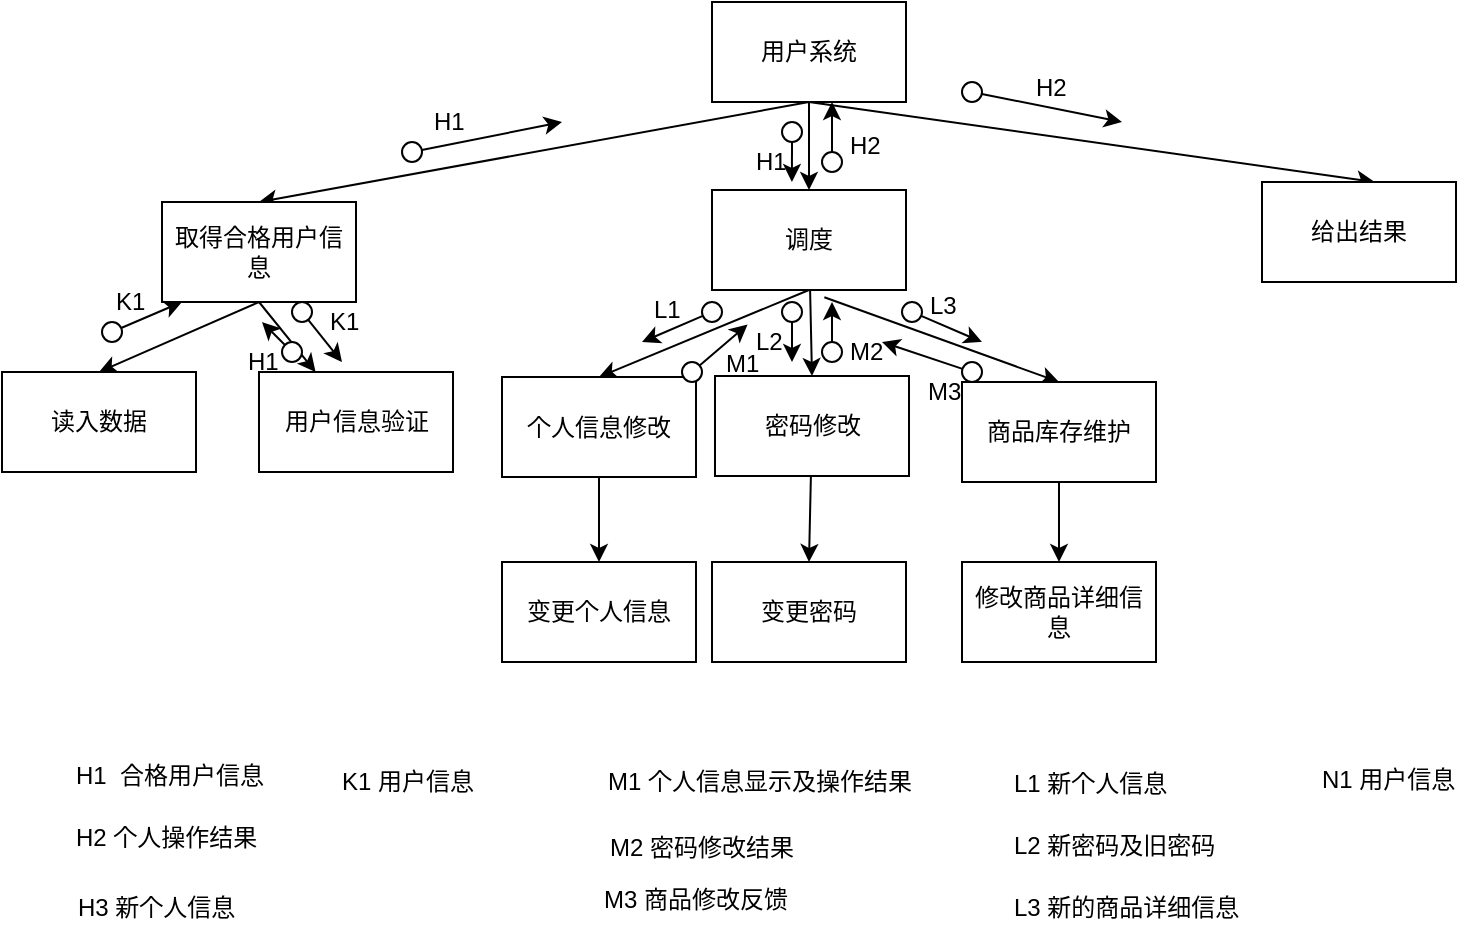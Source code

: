 <mxfile version="10.6.9" type="github"><diagram id="Ml1akoGXfXdigbWc4e9D" name="Page-1"><mxGraphModel dx="840" dy="452" grid="1" gridSize="10" guides="1" tooltips="1" connect="1" arrows="1" fold="1" page="1" pageScale="1" pageWidth="827" pageHeight="1169" math="0" shadow="0"><root><mxCell id="0"/><mxCell id="1" parent="0"/><mxCell id="SAhLU-HxCDPdD4LgwVdP-1" style="rounded=0;orthogonalLoop=1;jettySize=auto;html=1;entryX=0.5;entryY=0;entryDx=0;entryDy=0;exitX=0.5;exitY=1;exitDx=0;exitDy=0;" parent="1" source="SAhLU-HxCDPdD4LgwVdP-4" target="SAhLU-HxCDPdD4LgwVdP-7" edge="1"><mxGeometry relative="1" as="geometry"/></mxCell><mxCell id="SAhLU-HxCDPdD4LgwVdP-2" style="edgeStyle=none;rounded=0;orthogonalLoop=1;jettySize=auto;html=1;entryX=0.5;entryY=0;entryDx=0;entryDy=0;" parent="1" source="SAhLU-HxCDPdD4LgwVdP-4" target="SAhLU-HxCDPdD4LgwVdP-11" edge="1"><mxGeometry relative="1" as="geometry"/></mxCell><mxCell id="SAhLU-HxCDPdD4LgwVdP-3" style="edgeStyle=none;rounded=0;orthogonalLoop=1;jettySize=auto;html=1;entryX=0.581;entryY=0;entryDx=0;entryDy=0;entryPerimeter=0;exitX=0.5;exitY=1;exitDx=0;exitDy=0;" parent="1" source="SAhLU-HxCDPdD4LgwVdP-4" target="SAhLU-HxCDPdD4LgwVdP-12" edge="1"><mxGeometry relative="1" as="geometry"/></mxCell><mxCell id="SAhLU-HxCDPdD4LgwVdP-4" value="用户系统&lt;br&gt;" style="rounded=0;whiteSpace=wrap;html=1;" parent="1" vertex="1"><mxGeometry x="355" width="97" height="50" as="geometry"/></mxCell><mxCell id="SAhLU-HxCDPdD4LgwVdP-5" style="edgeStyle=none;rounded=0;orthogonalLoop=1;jettySize=auto;html=1;entryX=0.5;entryY=0;entryDx=0;entryDy=0;exitX=0.5;exitY=1;exitDx=0;exitDy=0;" parent="1" source="SAhLU-HxCDPdD4LgwVdP-7" target="SAhLU-HxCDPdD4LgwVdP-14" edge="1"><mxGeometry relative="1" as="geometry"/></mxCell><mxCell id="SAhLU-HxCDPdD4LgwVdP-6" style="edgeStyle=none;rounded=0;orthogonalLoop=1;jettySize=auto;html=1;exitX=0.5;exitY=1;exitDx=0;exitDy=0;" parent="1" source="SAhLU-HxCDPdD4LgwVdP-7" target="SAhLU-HxCDPdD4LgwVdP-15" edge="1"><mxGeometry relative="1" as="geometry"/></mxCell><mxCell id="SAhLU-HxCDPdD4LgwVdP-7" value="取得合格用户信息&lt;br&gt;" style="rounded=0;whiteSpace=wrap;html=1;" parent="1" vertex="1"><mxGeometry x="80" y="100" width="97" height="50" as="geometry"/></mxCell><mxCell id="SAhLU-HxCDPdD4LgwVdP-8" style="edgeStyle=none;rounded=0;orthogonalLoop=1;jettySize=auto;html=1;entryX=0.5;entryY=0;entryDx=0;entryDy=0;exitX=0.5;exitY=1;exitDx=0;exitDy=0;" parent="1" source="SAhLU-HxCDPdD4LgwVdP-11" target="SAhLU-HxCDPdD4LgwVdP-18" edge="1"><mxGeometry relative="1" as="geometry"/></mxCell><mxCell id="SAhLU-HxCDPdD4LgwVdP-9" style="edgeStyle=none;rounded=0;orthogonalLoop=1;jettySize=auto;html=1;entryX=0.5;entryY=0;entryDx=0;entryDy=0;" parent="1" source="SAhLU-HxCDPdD4LgwVdP-11" target="SAhLU-HxCDPdD4LgwVdP-20" edge="1"><mxGeometry relative="1" as="geometry"/></mxCell><mxCell id="SAhLU-HxCDPdD4LgwVdP-10" style="edgeStyle=none;rounded=0;orthogonalLoop=1;jettySize=auto;html=1;entryX=0.5;entryY=0;entryDx=0;entryDy=0;exitX=0.579;exitY=1.072;exitDx=0;exitDy=0;exitPerimeter=0;" parent="1" source="SAhLU-HxCDPdD4LgwVdP-11" target="SAhLU-HxCDPdD4LgwVdP-24" edge="1"><mxGeometry relative="1" as="geometry"/></mxCell><mxCell id="SAhLU-HxCDPdD4LgwVdP-11" value="调度&lt;br&gt;" style="rounded=0;whiteSpace=wrap;html=1;" parent="1" vertex="1"><mxGeometry x="355" y="94" width="97" height="50" as="geometry"/></mxCell><mxCell id="SAhLU-HxCDPdD4LgwVdP-12" value="给出结果" style="rounded=0;whiteSpace=wrap;html=1;" parent="1" vertex="1"><mxGeometry x="630" y="90" width="97" height="50" as="geometry"/></mxCell><mxCell id="SAhLU-HxCDPdD4LgwVdP-14" value="读入数据&lt;br&gt;" style="rounded=0;whiteSpace=wrap;html=1;" parent="1" vertex="1"><mxGeometry y="185" width="97" height="50" as="geometry"/></mxCell><mxCell id="SAhLU-HxCDPdD4LgwVdP-15" value="用户信息验证" style="rounded=0;whiteSpace=wrap;html=1;" parent="1" vertex="1"><mxGeometry x="128.5" y="185" width="97" height="50" as="geometry"/></mxCell><mxCell id="SAhLU-HxCDPdD4LgwVdP-17" style="edgeStyle=none;rounded=0;orthogonalLoop=1;jettySize=auto;html=1;entryX=0.5;entryY=0;entryDx=0;entryDy=0;" parent="1" source="SAhLU-HxCDPdD4LgwVdP-18" target="SAhLU-HxCDPdD4LgwVdP-21" edge="1"><mxGeometry relative="1" as="geometry"/></mxCell><mxCell id="SAhLU-HxCDPdD4LgwVdP-18" value="个人信息修改&lt;br&gt;" style="rounded=0;whiteSpace=wrap;html=1;" parent="1" vertex="1"><mxGeometry x="250" y="187.5" width="97" height="50" as="geometry"/></mxCell><mxCell id="SAhLU-HxCDPdD4LgwVdP-19" style="edgeStyle=none;rounded=0;orthogonalLoop=1;jettySize=auto;html=1;entryX=0.5;entryY=0;entryDx=0;entryDy=0;" parent="1" source="SAhLU-HxCDPdD4LgwVdP-20" target="SAhLU-HxCDPdD4LgwVdP-22" edge="1"><mxGeometry relative="1" as="geometry"/></mxCell><mxCell id="SAhLU-HxCDPdD4LgwVdP-20" value="密码修改&lt;br&gt;" style="rounded=0;whiteSpace=wrap;html=1;" parent="1" vertex="1"><mxGeometry x="356.5" y="187" width="97" height="50" as="geometry"/></mxCell><mxCell id="SAhLU-HxCDPdD4LgwVdP-21" value="变更个人信息&lt;br&gt;" style="rounded=0;whiteSpace=wrap;html=1;" parent="1" vertex="1"><mxGeometry x="250" y="280" width="97" height="50" as="geometry"/></mxCell><mxCell id="SAhLU-HxCDPdD4LgwVdP-22" value="变更密码&lt;br&gt;" style="rounded=0;whiteSpace=wrap;html=1;" parent="1" vertex="1"><mxGeometry x="355" y="280" width="97" height="50" as="geometry"/></mxCell><mxCell id="SAhLU-HxCDPdD4LgwVdP-23" style="edgeStyle=none;rounded=0;orthogonalLoop=1;jettySize=auto;html=1;entryX=0.5;entryY=0;entryDx=0;entryDy=0;" parent="1" source="SAhLU-HxCDPdD4LgwVdP-24" target="SAhLU-HxCDPdD4LgwVdP-25" edge="1"><mxGeometry relative="1" as="geometry"/></mxCell><mxCell id="SAhLU-HxCDPdD4LgwVdP-24" value="商品库存维护&lt;br&gt;" style="rounded=0;whiteSpace=wrap;html=1;" parent="1" vertex="1"><mxGeometry x="480" y="190" width="97" height="50" as="geometry"/></mxCell><mxCell id="SAhLU-HxCDPdD4LgwVdP-25" value="修改商品详细信息" style="rounded=0;whiteSpace=wrap;html=1;" parent="1" vertex="1"><mxGeometry x="480" y="280" width="97" height="50" as="geometry"/></mxCell><mxCell id="SAhLU-HxCDPdD4LgwVdP-26" style="edgeStyle=none;rounded=0;orthogonalLoop=1;jettySize=auto;html=1;" parent="1" source="SAhLU-HxCDPdD4LgwVdP-27" edge="1"><mxGeometry relative="1" as="geometry"><mxPoint x="280" y="60" as="targetPoint"/></mxGeometry></mxCell><mxCell id="SAhLU-HxCDPdD4LgwVdP-27" value="" style="ellipse;whiteSpace=wrap;html=1;aspect=fixed;" parent="1" vertex="1"><mxGeometry x="200" y="70" width="10" height="10" as="geometry"/></mxCell><mxCell id="SAhLU-HxCDPdD4LgwVdP-28" value="H1&lt;br&gt;" style="text;html=1;resizable=0;points=[];autosize=1;align=left;verticalAlign=top;spacingTop=-4;" parent="1" vertex="1"><mxGeometry x="214" y="50" width="30" height="20" as="geometry"/></mxCell><mxCell id="SAhLU-HxCDPdD4LgwVdP-29" style="edgeStyle=none;rounded=0;orthogonalLoop=1;jettySize=auto;html=1;entryX=0.412;entryY=-0.08;entryDx=0;entryDy=0;entryPerimeter=0;" parent="1" source="SAhLU-HxCDPdD4LgwVdP-30" target="SAhLU-HxCDPdD4LgwVdP-11" edge="1"><mxGeometry relative="1" as="geometry"/></mxCell><mxCell id="SAhLU-HxCDPdD4LgwVdP-30" value="" style="ellipse;whiteSpace=wrap;html=1;aspect=fixed;" parent="1" vertex="1"><mxGeometry x="390" y="60" width="10" height="10" as="geometry"/></mxCell><mxCell id="SAhLU-HxCDPdD4LgwVdP-31" value="H1&lt;br&gt;" style="text;html=1;resizable=0;points=[];autosize=1;align=left;verticalAlign=top;spacingTop=-4;" parent="1" vertex="1"><mxGeometry x="375" y="70" width="30" height="20" as="geometry"/></mxCell><mxCell id="SAhLU-HxCDPdD4LgwVdP-32" style="edgeStyle=none;rounded=0;orthogonalLoop=1;jettySize=auto;html=1;" parent="1" source="SAhLU-HxCDPdD4LgwVdP-33" edge="1"><mxGeometry relative="1" as="geometry"><mxPoint x="415" y="50" as="targetPoint"/></mxGeometry></mxCell><mxCell id="SAhLU-HxCDPdD4LgwVdP-33" value="" style="ellipse;whiteSpace=wrap;html=1;aspect=fixed;" parent="1" vertex="1"><mxGeometry x="410" y="75" width="10" height="10" as="geometry"/></mxCell><mxCell id="SAhLU-HxCDPdD4LgwVdP-34" value="H2&lt;br&gt;" style="text;html=1;resizable=0;points=[];autosize=1;align=left;verticalAlign=top;spacingTop=-4;" parent="1" vertex="1"><mxGeometry x="422" y="62" width="30" height="20" as="geometry"/></mxCell><mxCell id="SAhLU-HxCDPdD4LgwVdP-35" style="edgeStyle=none;rounded=0;orthogonalLoop=1;jettySize=auto;html=1;" parent="1" source="SAhLU-HxCDPdD4LgwVdP-36" edge="1"><mxGeometry relative="1" as="geometry"><mxPoint x="560" y="60" as="targetPoint"/></mxGeometry></mxCell><mxCell id="SAhLU-HxCDPdD4LgwVdP-36" value="" style="ellipse;whiteSpace=wrap;html=1;aspect=fixed;" parent="1" vertex="1"><mxGeometry x="480" y="40" width="10" height="10" as="geometry"/></mxCell><mxCell id="SAhLU-HxCDPdD4LgwVdP-37" value="H2&lt;br&gt;" style="text;html=1;resizable=0;points=[];autosize=1;align=left;verticalAlign=top;spacingTop=-4;" parent="1" vertex="1"><mxGeometry x="515" y="33" width="30" height="20" as="geometry"/></mxCell><mxCell id="SAhLU-HxCDPdD4LgwVdP-38" value="H1&amp;nbsp; 合格用户信息&lt;br&gt;" style="text;html=1;resizable=0;points=[];autosize=1;align=left;verticalAlign=top;spacingTop=-4;" parent="1" vertex="1"><mxGeometry x="35" y="377" width="110" height="20" as="geometry"/></mxCell><mxCell id="SAhLU-HxCDPdD4LgwVdP-39" value="H2 个人操作结果" style="text;html=1;resizable=0;points=[];autosize=1;align=left;verticalAlign=top;spacingTop=-4;" parent="1" vertex="1"><mxGeometry x="35" y="408" width="110" height="20" as="geometry"/></mxCell><mxCell id="SAhLU-HxCDPdD4LgwVdP-40" value="H3 新个人信息&lt;br&gt;" style="text;html=1;resizable=0;points=[];autosize=1;align=left;verticalAlign=top;spacingTop=-4;" parent="1" vertex="1"><mxGeometry x="36" y="443" width="90" height="20" as="geometry"/></mxCell><mxCell id="SAhLU-HxCDPdD4LgwVdP-41" style="edgeStyle=none;rounded=0;orthogonalLoop=1;jettySize=auto;html=1;entryX=0.103;entryY=1;entryDx=0;entryDy=0;entryPerimeter=0;" parent="1" source="SAhLU-HxCDPdD4LgwVdP-42" target="SAhLU-HxCDPdD4LgwVdP-7" edge="1"><mxGeometry relative="1" as="geometry"/></mxCell><mxCell id="SAhLU-HxCDPdD4LgwVdP-42" value="" style="ellipse;whiteSpace=wrap;html=1;aspect=fixed;" parent="1" vertex="1"><mxGeometry x="50" y="160" width="10" height="10" as="geometry"/></mxCell><mxCell id="SAhLU-HxCDPdD4LgwVdP-43" value="K1&lt;br&gt;" style="text;html=1;resizable=0;points=[];autosize=1;align=left;verticalAlign=top;spacingTop=-4;" parent="1" vertex="1"><mxGeometry x="55" y="140" width="30" height="20" as="geometry"/></mxCell><mxCell id="SAhLU-HxCDPdD4LgwVdP-44" style="edgeStyle=none;rounded=0;orthogonalLoop=1;jettySize=auto;html=1;" parent="1" source="SAhLU-HxCDPdD4LgwVdP-45" edge="1"><mxGeometry relative="1" as="geometry"><mxPoint x="170" y="180" as="targetPoint"/></mxGeometry></mxCell><mxCell id="SAhLU-HxCDPdD4LgwVdP-45" value="" style="ellipse;whiteSpace=wrap;html=1;aspect=fixed;" parent="1" vertex="1"><mxGeometry x="145" y="150" width="10" height="10" as="geometry"/></mxCell><mxCell id="SAhLU-HxCDPdD4LgwVdP-46" value="K1&lt;br&gt;" style="text;html=1;resizable=0;points=[];autosize=1;align=left;verticalAlign=top;spacingTop=-4;" parent="1" vertex="1"><mxGeometry x="162" y="150" width="30" height="20" as="geometry"/></mxCell><mxCell id="SAhLU-HxCDPdD4LgwVdP-47" style="edgeStyle=none;rounded=0;orthogonalLoop=1;jettySize=auto;html=1;" parent="1" source="SAhLU-HxCDPdD4LgwVdP-48" edge="1"><mxGeometry relative="1" as="geometry"><mxPoint x="130" y="160" as="targetPoint"/></mxGeometry></mxCell><mxCell id="SAhLU-HxCDPdD4LgwVdP-48" value="" style="ellipse;whiteSpace=wrap;html=1;aspect=fixed;" parent="1" vertex="1"><mxGeometry x="140" y="170" width="10" height="10" as="geometry"/></mxCell><mxCell id="SAhLU-HxCDPdD4LgwVdP-49" value="H1&lt;br&gt;" style="text;html=1;resizable=0;points=[];autosize=1;align=left;verticalAlign=top;spacingTop=-4;" parent="1" vertex="1"><mxGeometry x="121" y="170" width="30" height="20" as="geometry"/></mxCell><mxCell id="SAhLU-HxCDPdD4LgwVdP-50" value="K1 用户信息&lt;br&gt;" style="text;html=1;resizable=0;points=[];autosize=1;align=left;verticalAlign=top;spacingTop=-4;" parent="1" vertex="1"><mxGeometry x="168" y="380" width="80" height="20" as="geometry"/></mxCell><mxCell id="SAhLU-HxCDPdD4LgwVdP-52" style="edgeStyle=none;rounded=0;orthogonalLoop=1;jettySize=auto;html=1;" parent="1" source="SAhLU-HxCDPdD4LgwVdP-53" edge="1"><mxGeometry relative="1" as="geometry"><mxPoint x="320" y="170" as="targetPoint"/></mxGeometry></mxCell><mxCell id="SAhLU-HxCDPdD4LgwVdP-53" value="" style="ellipse;whiteSpace=wrap;html=1;aspect=fixed;" parent="1" vertex="1"><mxGeometry x="350" y="150" width="10" height="10" as="geometry"/></mxCell><mxCell id="SAhLU-HxCDPdD4LgwVdP-54" style="edgeStyle=none;rounded=0;orthogonalLoop=1;jettySize=auto;html=1;" parent="1" source="SAhLU-HxCDPdD4LgwVdP-55" edge="1"><mxGeometry relative="1" as="geometry"><mxPoint x="395" y="180" as="targetPoint"/></mxGeometry></mxCell><mxCell id="SAhLU-HxCDPdD4LgwVdP-55" value="" style="ellipse;whiteSpace=wrap;html=1;aspect=fixed;" parent="1" vertex="1"><mxGeometry x="390" y="150" width="10" height="10" as="geometry"/></mxCell><mxCell id="SAhLU-HxCDPdD4LgwVdP-56" style="edgeStyle=none;rounded=0;orthogonalLoop=1;jettySize=auto;html=1;" parent="1" source="SAhLU-HxCDPdD4LgwVdP-57" edge="1"><mxGeometry relative="1" as="geometry"><mxPoint x="490" y="170" as="targetPoint"/></mxGeometry></mxCell><mxCell id="SAhLU-HxCDPdD4LgwVdP-57" value="" style="ellipse;whiteSpace=wrap;html=1;aspect=fixed;" parent="1" vertex="1"><mxGeometry x="450" y="150" width="10" height="10" as="geometry"/></mxCell><mxCell id="SAhLU-HxCDPdD4LgwVdP-58" value="L1&lt;br&gt;" style="text;html=1;resizable=0;points=[];autosize=1;align=left;verticalAlign=top;spacingTop=-4;" parent="1" vertex="1"><mxGeometry x="324" y="144" width="30" height="20" as="geometry"/></mxCell><mxCell id="SAhLU-HxCDPdD4LgwVdP-59" value="L2&lt;br&gt;" style="text;html=1;resizable=0;points=[];autosize=1;align=left;verticalAlign=top;spacingTop=-4;" parent="1" vertex="1"><mxGeometry x="375" y="160" width="30" height="20" as="geometry"/></mxCell><mxCell id="SAhLU-HxCDPdD4LgwVdP-60" value="L3&lt;br&gt;" style="text;html=1;resizable=0;points=[];autosize=1;align=left;verticalAlign=top;spacingTop=-4;" parent="1" vertex="1"><mxGeometry x="462" y="142" width="30" height="20" as="geometry"/></mxCell><mxCell id="SAhLU-HxCDPdD4LgwVdP-61" style="edgeStyle=none;rounded=0;orthogonalLoop=1;jettySize=auto;html=1;" parent="1" source="SAhLU-HxCDPdD4LgwVdP-62" edge="1"><mxGeometry relative="1" as="geometry"><mxPoint x="440" y="170" as="targetPoint"/></mxGeometry></mxCell><mxCell id="SAhLU-HxCDPdD4LgwVdP-62" value="" style="ellipse;whiteSpace=wrap;html=1;aspect=fixed;" parent="1" vertex="1"><mxGeometry x="480" y="180" width="10" height="10" as="geometry"/></mxCell><mxCell id="SAhLU-HxCDPdD4LgwVdP-63" style="edgeStyle=none;rounded=0;orthogonalLoop=1;jettySize=auto;html=1;" parent="1" source="SAhLU-HxCDPdD4LgwVdP-64" edge="1"><mxGeometry relative="1" as="geometry"><mxPoint x="415" y="150" as="targetPoint"/></mxGeometry></mxCell><mxCell id="SAhLU-HxCDPdD4LgwVdP-64" value="" style="ellipse;whiteSpace=wrap;html=1;aspect=fixed;" parent="1" vertex="1"><mxGeometry x="410" y="170" width="10" height="10" as="geometry"/></mxCell><mxCell id="SAhLU-HxCDPdD4LgwVdP-65" style="edgeStyle=none;rounded=0;orthogonalLoop=1;jettySize=auto;html=1;entryX=-0.073;entryY=0.06;entryDx=0;entryDy=0;entryPerimeter=0;" parent="1" source="SAhLU-HxCDPdD4LgwVdP-66" target="SAhLU-HxCDPdD4LgwVdP-59" edge="1"><mxGeometry relative="1" as="geometry"/></mxCell><mxCell id="SAhLU-HxCDPdD4LgwVdP-66" value="" style="ellipse;whiteSpace=wrap;html=1;aspect=fixed;" parent="1" vertex="1"><mxGeometry x="340" y="180" width="10" height="10" as="geometry"/></mxCell><mxCell id="SAhLU-HxCDPdD4LgwVdP-67" value="M3&lt;br&gt;" style="text;html=1;resizable=0;points=[];autosize=1;align=left;verticalAlign=top;spacingTop=-4;" parent="1" vertex="1"><mxGeometry x="461" y="185" width="30" height="20" as="geometry"/></mxCell><mxCell id="SAhLU-HxCDPdD4LgwVdP-68" value="M2&lt;br&gt;" style="text;html=1;resizable=0;points=[];autosize=1;align=left;verticalAlign=top;spacingTop=-4;" parent="1" vertex="1"><mxGeometry x="422" y="165" width="30" height="20" as="geometry"/></mxCell><mxCell id="SAhLU-HxCDPdD4LgwVdP-69" value="M1&lt;br&gt;" style="text;html=1;resizable=0;points=[];autosize=1;align=left;verticalAlign=top;spacingTop=-4;" parent="1" vertex="1"><mxGeometry x="360" y="171" width="30" height="20" as="geometry"/></mxCell><mxCell id="SAhLU-HxCDPdD4LgwVdP-70" value="M1 个人信息显示及操作结果&lt;br&gt;" style="text;html=1;resizable=0;points=[];autosize=1;align=left;verticalAlign=top;spacingTop=-4;" parent="1" vertex="1"><mxGeometry x="301" y="380" width="170" height="20" as="geometry"/></mxCell><mxCell id="SAhLU-HxCDPdD4LgwVdP-71" value="M2 密码修改结果&lt;br&gt;" style="text;html=1;resizable=0;points=[];autosize=1;align=left;verticalAlign=top;spacingTop=-4;" parent="1" vertex="1"><mxGeometry x="302" y="413" width="110" height="20" as="geometry"/></mxCell><mxCell id="SAhLU-HxCDPdD4LgwVdP-72" value="M3 商品修改反馈" style="text;html=1;resizable=0;points=[];autosize=1;align=left;verticalAlign=top;spacingTop=-4;" parent="1" vertex="1"><mxGeometry x="298.5" y="439" width="110" height="20" as="geometry"/></mxCell><mxCell id="SAhLU-HxCDPdD4LgwVdP-73" value="L1 新个人信息&lt;br&gt;" style="text;html=1;resizable=0;points=[];autosize=1;align=left;verticalAlign=top;spacingTop=-4;" parent="1" vertex="1"><mxGeometry x="504" y="381" width="90" height="20" as="geometry"/></mxCell><mxCell id="SAhLU-HxCDPdD4LgwVdP-74" value="L2 新密码及旧密码&lt;br&gt;" style="text;html=1;resizable=0;points=[];autosize=1;align=left;verticalAlign=top;spacingTop=-4;" parent="1" vertex="1"><mxGeometry x="504" y="412" width="120" height="20" as="geometry"/></mxCell><mxCell id="SAhLU-HxCDPdD4LgwVdP-75" value="L3 新的商品详细信息&lt;br&gt;" style="text;html=1;resizable=0;points=[];autosize=1;align=left;verticalAlign=top;spacingTop=-4;" parent="1" vertex="1"><mxGeometry x="504" y="443" width="130" height="20" as="geometry"/></mxCell><mxCell id="SAhLU-HxCDPdD4LgwVdP-79" value="N1 用户信息&lt;br&gt;" style="text;html=1;resizable=0;points=[];autosize=1;align=left;verticalAlign=top;spacingTop=-4;" parent="1" vertex="1"><mxGeometry x="658" y="379" width="80" height="20" as="geometry"/></mxCell></root></mxGraphModel></diagram></mxfile>